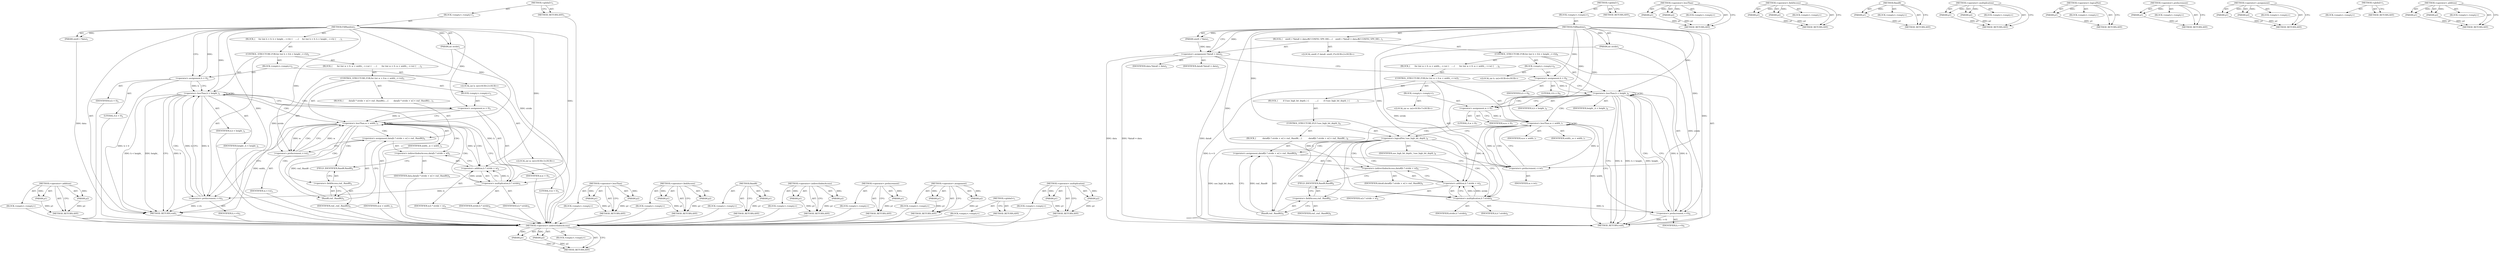 digraph "&lt;operator&gt;.addition" {
vulnerable_86 [label=<(METHOD,&lt;operator&gt;.addition)>];
vulnerable_87 [label=<(PARAM,p1)>];
vulnerable_88 [label=<(PARAM,p2)>];
vulnerable_89 [label=<(BLOCK,&lt;empty&gt;,&lt;empty&gt;)>];
vulnerable_90 [label=<(METHOD_RETURN,ANY)>];
vulnerable_6 [label=<(METHOD,&lt;global&gt;)<SUB>1</SUB>>];
vulnerable_7 [label=<(BLOCK,&lt;empty&gt;,&lt;empty&gt;)<SUB>1</SUB>>];
vulnerable_8 [label=<(METHOD,FillRandom)<SUB>1</SUB>>];
vulnerable_9 [label=<(PARAM,uint8_t *data)<SUB>1</SUB>>];
vulnerable_10 [label=<(PARAM,int stride)<SUB>1</SUB>>];
vulnerable_11 [label=<(BLOCK,{
     for (int h = 0; h &lt; height_; ++h) {
    ...,{
     for (int h = 0; h &lt; height_; ++h) {
    ...)<SUB>1</SUB>>];
vulnerable_12 [label=<(CONTROL_STRUCTURE,FOR,for (int h = 0;h &lt; height_;++h))<SUB>2</SUB>>];
vulnerable_13 [label=<(BLOCK,&lt;empty&gt;,&lt;empty&gt;)<SUB>2</SUB>>];
vulnerable_14 [label="<(LOCAL,int h: int)<SUB>2</SUB>>"];
vulnerable_15 [label=<(&lt;operator&gt;.assignment,h = 0)<SUB>2</SUB>>];
vulnerable_16 [label=<(IDENTIFIER,h,h = 0)<SUB>2</SUB>>];
vulnerable_17 [label=<(LITERAL,0,h = 0)<SUB>2</SUB>>];
vulnerable_18 [label=<(&lt;operator&gt;.lessThan,h &lt; height_)<SUB>2</SUB>>];
vulnerable_19 [label=<(IDENTIFIER,h,h &lt; height_)<SUB>2</SUB>>];
vulnerable_20 [label=<(IDENTIFIER,height_,h &lt; height_)<SUB>2</SUB>>];
vulnerable_21 [label=<(&lt;operator&gt;.preIncrement,++h)<SUB>2</SUB>>];
vulnerable_22 [label=<(IDENTIFIER,h,++h)<SUB>2</SUB>>];
vulnerable_23 [label=<(BLOCK,{
       for (int w = 0; w &lt; width_; ++w) {
   ...,{
       for (int w = 0; w &lt; width_; ++w) {
   ...)<SUB>2</SUB>>];
vulnerable_24 [label=<(CONTROL_STRUCTURE,FOR,for (int w = 0;w &lt; width_;++w))<SUB>3</SUB>>];
vulnerable_25 [label=<(BLOCK,&lt;empty&gt;,&lt;empty&gt;)<SUB>3</SUB>>];
vulnerable_26 [label="<(LOCAL,int w: int)<SUB>3</SUB>>"];
vulnerable_27 [label=<(&lt;operator&gt;.assignment,w = 0)<SUB>3</SUB>>];
vulnerable_28 [label=<(IDENTIFIER,w,w = 0)<SUB>3</SUB>>];
vulnerable_29 [label=<(LITERAL,0,w = 0)<SUB>3</SUB>>];
vulnerable_30 [label=<(&lt;operator&gt;.lessThan,w &lt; width_)<SUB>3</SUB>>];
vulnerable_31 [label=<(IDENTIFIER,w,w &lt; width_)<SUB>3</SUB>>];
vulnerable_32 [label=<(IDENTIFIER,width_,w &lt; width_)<SUB>3</SUB>>];
vulnerable_33 [label=<(&lt;operator&gt;.preIncrement,++w)<SUB>3</SUB>>];
vulnerable_34 [label=<(IDENTIFIER,w,++w)<SUB>3</SUB>>];
vulnerable_35 [label=<(BLOCK,{
        data[h * stride + w] = rnd_.Rand8();
...,{
        data[h * stride + w] = rnd_.Rand8();
...)<SUB>3</SUB>>];
vulnerable_36 [label=<(&lt;operator&gt;.assignment,data[h * stride + w] = rnd_.Rand8())<SUB>4</SUB>>];
vulnerable_37 [label=<(&lt;operator&gt;.indirectIndexAccess,data[h * stride + w])<SUB>4</SUB>>];
vulnerable_38 [label=<(IDENTIFIER,data,data[h * stride + w] = rnd_.Rand8())<SUB>4</SUB>>];
vulnerable_39 [label=<(&lt;operator&gt;.addition,h * stride + w)<SUB>4</SUB>>];
vulnerable_40 [label=<(&lt;operator&gt;.multiplication,h * stride)<SUB>4</SUB>>];
vulnerable_41 [label=<(IDENTIFIER,h,h * stride)<SUB>4</SUB>>];
vulnerable_42 [label=<(IDENTIFIER,stride,h * stride)<SUB>4</SUB>>];
vulnerable_43 [label=<(IDENTIFIER,w,h * stride + w)<SUB>4</SUB>>];
vulnerable_44 [label=<(Rand8,rnd_.Rand8())<SUB>4</SUB>>];
vulnerable_45 [label=<(&lt;operator&gt;.fieldAccess,rnd_.Rand8)<SUB>4</SUB>>];
vulnerable_46 [label=<(IDENTIFIER,rnd_,rnd_.Rand8())<SUB>4</SUB>>];
vulnerable_47 [label=<(FIELD_IDENTIFIER,Rand8,Rand8)<SUB>4</SUB>>];
vulnerable_48 [label=<(METHOD_RETURN,void)<SUB>1</SUB>>];
vulnerable_50 [label=<(METHOD_RETURN,ANY)<SUB>1</SUB>>];
vulnerable_72 [label=<(METHOD,&lt;operator&gt;.lessThan)>];
vulnerable_73 [label=<(PARAM,p1)>];
vulnerable_74 [label=<(PARAM,p2)>];
vulnerable_75 [label=<(BLOCK,&lt;empty&gt;,&lt;empty&gt;)>];
vulnerable_76 [label=<(METHOD_RETURN,ANY)>];
vulnerable_100 [label=<(METHOD,&lt;operator&gt;.fieldAccess)>];
vulnerable_101 [label=<(PARAM,p1)>];
vulnerable_102 [label=<(PARAM,p2)>];
vulnerable_103 [label=<(BLOCK,&lt;empty&gt;,&lt;empty&gt;)>];
vulnerable_104 [label=<(METHOD_RETURN,ANY)>];
vulnerable_96 [label=<(METHOD,Rand8)>];
vulnerable_97 [label=<(PARAM,p1)>];
vulnerable_98 [label=<(BLOCK,&lt;empty&gt;,&lt;empty&gt;)>];
vulnerable_99 [label=<(METHOD_RETURN,ANY)>];
vulnerable_81 [label=<(METHOD,&lt;operator&gt;.indirectIndexAccess)>];
vulnerable_82 [label=<(PARAM,p1)>];
vulnerable_83 [label=<(PARAM,p2)>];
vulnerable_84 [label=<(BLOCK,&lt;empty&gt;,&lt;empty&gt;)>];
vulnerable_85 [label=<(METHOD_RETURN,ANY)>];
vulnerable_77 [label=<(METHOD,&lt;operator&gt;.preIncrement)>];
vulnerable_78 [label=<(PARAM,p1)>];
vulnerable_79 [label=<(BLOCK,&lt;empty&gt;,&lt;empty&gt;)>];
vulnerable_80 [label=<(METHOD_RETURN,ANY)>];
vulnerable_67 [label=<(METHOD,&lt;operator&gt;.assignment)>];
vulnerable_68 [label=<(PARAM,p1)>];
vulnerable_69 [label=<(PARAM,p2)>];
vulnerable_70 [label=<(BLOCK,&lt;empty&gt;,&lt;empty&gt;)>];
vulnerable_71 [label=<(METHOD_RETURN,ANY)>];
vulnerable_61 [label=<(METHOD,&lt;global&gt;)<SUB>1</SUB>>];
vulnerable_62 [label=<(BLOCK,&lt;empty&gt;,&lt;empty&gt;)>];
vulnerable_63 [label=<(METHOD_RETURN,ANY)>];
vulnerable_91 [label=<(METHOD,&lt;operator&gt;.multiplication)>];
vulnerable_92 [label=<(PARAM,p1)>];
vulnerable_93 [label=<(PARAM,p2)>];
vulnerable_94 [label=<(BLOCK,&lt;empty&gt;,&lt;empty&gt;)>];
vulnerable_95 [label=<(METHOD_RETURN,ANY)>];
fixed_93 [label=<(METHOD,&lt;operator&gt;.indirectIndexAccess)>];
fixed_94 [label=<(PARAM,p1)>];
fixed_95 [label=<(PARAM,p2)>];
fixed_96 [label=<(BLOCK,&lt;empty&gt;,&lt;empty&gt;)>];
fixed_97 [label=<(METHOD_RETURN,ANY)>];
fixed_6 [label=<(METHOD,&lt;global&gt;)<SUB>1</SUB>>];
fixed_7 [label=<(BLOCK,&lt;empty&gt;,&lt;empty&gt;)<SUB>1</SUB>>];
fixed_8 [label=<(METHOD,FillRandom)<SUB>1</SUB>>];
fixed_9 [label=<(PARAM,uint8_t *data)<SUB>1</SUB>>];
fixed_10 [label=<(PARAM,int stride)<SUB>1</SUB>>];
fixed_11 [label=<(BLOCK,{
    uint8_t *data8 = data;
#if CONFIG_VP9_HIG...,{
    uint8_t *data8 = data;
#if CONFIG_VP9_HIG...)<SUB>1</SUB>>];
fixed_12 [label="<(LOCAL,uint8_t* data8: uint8_t*)<SUB>2</SUB>>"];
fixed_13 [label=<(&lt;operator&gt;.assignment,*data8 = data)<SUB>2</SUB>>];
fixed_14 [label=<(IDENTIFIER,data8,*data8 = data)<SUB>2</SUB>>];
fixed_15 [label=<(IDENTIFIER,data,*data8 = data)<SUB>2</SUB>>];
fixed_16 [label=<(CONTROL_STRUCTURE,FOR,for (int h = 0;h &lt; height_;++h))<SUB>6</SUB>>];
fixed_17 [label=<(BLOCK,&lt;empty&gt;,&lt;empty&gt;)<SUB>6</SUB>>];
fixed_18 [label="<(LOCAL,int h: int)<SUB>6</SUB>>"];
fixed_19 [label=<(&lt;operator&gt;.assignment,h = 0)<SUB>6</SUB>>];
fixed_20 [label=<(IDENTIFIER,h,h = 0)<SUB>6</SUB>>];
fixed_21 [label=<(LITERAL,0,h = 0)<SUB>6</SUB>>];
fixed_22 [label=<(&lt;operator&gt;.lessThan,h &lt; height_)<SUB>6</SUB>>];
fixed_23 [label=<(IDENTIFIER,h,h &lt; height_)<SUB>6</SUB>>];
fixed_24 [label=<(IDENTIFIER,height_,h &lt; height_)<SUB>6</SUB>>];
fixed_25 [label=<(&lt;operator&gt;.preIncrement,++h)<SUB>6</SUB>>];
fixed_26 [label=<(IDENTIFIER,h,++h)<SUB>6</SUB>>];
fixed_27 [label=<(BLOCK,{
       for (int w = 0; w &lt; width_; ++w) {
   ...,{
       for (int w = 0; w &lt; width_; ++w) {
   ...)<SUB>6</SUB>>];
fixed_28 [label=<(CONTROL_STRUCTURE,FOR,for (int w = 0;w &lt; width_;++w))<SUB>7</SUB>>];
fixed_29 [label=<(BLOCK,&lt;empty&gt;,&lt;empty&gt;)<SUB>7</SUB>>];
fixed_30 [label="<(LOCAL,int w: int)<SUB>7</SUB>>"];
fixed_31 [label=<(&lt;operator&gt;.assignment,w = 0)<SUB>7</SUB>>];
fixed_32 [label=<(IDENTIFIER,w,w = 0)<SUB>7</SUB>>];
fixed_33 [label=<(LITERAL,0,w = 0)<SUB>7</SUB>>];
fixed_34 [label=<(&lt;operator&gt;.lessThan,w &lt; width_)<SUB>7</SUB>>];
fixed_35 [label=<(IDENTIFIER,w,w &lt; width_)<SUB>7</SUB>>];
fixed_36 [label=<(IDENTIFIER,width_,w &lt; width_)<SUB>7</SUB>>];
fixed_37 [label=<(&lt;operator&gt;.preIncrement,++w)<SUB>7</SUB>>];
fixed_38 [label=<(IDENTIFIER,w,++w)<SUB>7</SUB>>];
fixed_39 [label=<(BLOCK,{
        if (!use_high_bit_depth_) {
         ...,{
        if (!use_high_bit_depth_) {
         ...)<SUB>7</SUB>>];
fixed_40 [label=<(CONTROL_STRUCTURE,IF,if (!use_high_bit_depth_))<SUB>8</SUB>>];
fixed_41 [label=<(&lt;operator&gt;.logicalNot,!use_high_bit_depth_)<SUB>8</SUB>>];
fixed_42 [label=<(IDENTIFIER,use_high_bit_depth_,!use_high_bit_depth_)<SUB>8</SUB>>];
fixed_43 [label=<(BLOCK,{
          data8[h * stride + w] = rnd_.Rand8(...,{
          data8[h * stride + w] = rnd_.Rand8(...)<SUB>8</SUB>>];
fixed_44 [label=<(&lt;operator&gt;.assignment,data8[h * stride + w] = rnd_.Rand8())<SUB>9</SUB>>];
fixed_45 [label=<(&lt;operator&gt;.indirectIndexAccess,data8[h * stride + w])<SUB>9</SUB>>];
fixed_46 [label=<(IDENTIFIER,data8,data8[h * stride + w] = rnd_.Rand8())<SUB>9</SUB>>];
fixed_47 [label=<(&lt;operator&gt;.addition,h * stride + w)<SUB>9</SUB>>];
fixed_48 [label=<(&lt;operator&gt;.multiplication,h * stride)<SUB>9</SUB>>];
fixed_49 [label=<(IDENTIFIER,h,h * stride)<SUB>9</SUB>>];
fixed_50 [label=<(IDENTIFIER,stride,h * stride)<SUB>9</SUB>>];
fixed_51 [label=<(IDENTIFIER,w,h * stride + w)<SUB>9</SUB>>];
fixed_52 [label=<(Rand8,rnd_.Rand8())<SUB>9</SUB>>];
fixed_53 [label=<(&lt;operator&gt;.fieldAccess,rnd_.Rand8)<SUB>9</SUB>>];
fixed_54 [label=<(IDENTIFIER,rnd_,rnd_.Rand8())<SUB>9</SUB>>];
fixed_55 [label=<(FIELD_IDENTIFIER,Rand8,Rand8)<SUB>9</SUB>>];
fixed_56 [label=<(METHOD_RETURN,void)<SUB>1</SUB>>];
fixed_58 [label=<(METHOD_RETURN,ANY)<SUB>1</SUB>>];
fixed_80 [label=<(METHOD,&lt;operator&gt;.lessThan)>];
fixed_81 [label=<(PARAM,p1)>];
fixed_82 [label=<(PARAM,p2)>];
fixed_83 [label=<(BLOCK,&lt;empty&gt;,&lt;empty&gt;)>];
fixed_84 [label=<(METHOD_RETURN,ANY)>];
fixed_112 [label=<(METHOD,&lt;operator&gt;.fieldAccess)>];
fixed_113 [label=<(PARAM,p1)>];
fixed_114 [label=<(PARAM,p2)>];
fixed_115 [label=<(BLOCK,&lt;empty&gt;,&lt;empty&gt;)>];
fixed_116 [label=<(METHOD_RETURN,ANY)>];
fixed_108 [label=<(METHOD,Rand8)>];
fixed_109 [label=<(PARAM,p1)>];
fixed_110 [label=<(BLOCK,&lt;empty&gt;,&lt;empty&gt;)>];
fixed_111 [label=<(METHOD_RETURN,ANY)>];
fixed_103 [label=<(METHOD,&lt;operator&gt;.multiplication)>];
fixed_104 [label=<(PARAM,p1)>];
fixed_105 [label=<(PARAM,p2)>];
fixed_106 [label=<(BLOCK,&lt;empty&gt;,&lt;empty&gt;)>];
fixed_107 [label=<(METHOD_RETURN,ANY)>];
fixed_89 [label=<(METHOD,&lt;operator&gt;.logicalNot)>];
fixed_90 [label=<(PARAM,p1)>];
fixed_91 [label=<(BLOCK,&lt;empty&gt;,&lt;empty&gt;)>];
fixed_92 [label=<(METHOD_RETURN,ANY)>];
fixed_85 [label=<(METHOD,&lt;operator&gt;.preIncrement)>];
fixed_86 [label=<(PARAM,p1)>];
fixed_87 [label=<(BLOCK,&lt;empty&gt;,&lt;empty&gt;)>];
fixed_88 [label=<(METHOD_RETURN,ANY)>];
fixed_75 [label=<(METHOD,&lt;operator&gt;.assignment)>];
fixed_76 [label=<(PARAM,p1)>];
fixed_77 [label=<(PARAM,p2)>];
fixed_78 [label=<(BLOCK,&lt;empty&gt;,&lt;empty&gt;)>];
fixed_79 [label=<(METHOD_RETURN,ANY)>];
fixed_69 [label=<(METHOD,&lt;global&gt;)<SUB>1</SUB>>];
fixed_70 [label=<(BLOCK,&lt;empty&gt;,&lt;empty&gt;)>];
fixed_71 [label=<(METHOD_RETURN,ANY)>];
fixed_98 [label=<(METHOD,&lt;operator&gt;.addition)>];
fixed_99 [label=<(PARAM,p1)>];
fixed_100 [label=<(PARAM,p2)>];
fixed_101 [label=<(BLOCK,&lt;empty&gt;,&lt;empty&gt;)>];
fixed_102 [label=<(METHOD_RETURN,ANY)>];
vulnerable_86 -> vulnerable_87  [key=0, label="AST: "];
vulnerable_86 -> vulnerable_87  [key=1, label="DDG: "];
vulnerable_86 -> vulnerable_89  [key=0, label="AST: "];
vulnerable_86 -> vulnerable_88  [key=0, label="AST: "];
vulnerable_86 -> vulnerable_88  [key=1, label="DDG: "];
vulnerable_86 -> vulnerable_90  [key=0, label="AST: "];
vulnerable_86 -> vulnerable_90  [key=1, label="CFG: "];
vulnerable_87 -> vulnerable_90  [key=0, label="DDG: p1"];
vulnerable_88 -> vulnerable_90  [key=0, label="DDG: p2"];
vulnerable_89 -> fixed_93  [key=0];
vulnerable_90 -> fixed_93  [key=0];
vulnerable_6 -> vulnerable_7  [key=0, label="AST: "];
vulnerable_6 -> vulnerable_50  [key=0, label="AST: "];
vulnerable_6 -> vulnerable_50  [key=1, label="CFG: "];
vulnerable_7 -> vulnerable_8  [key=0, label="AST: "];
vulnerable_8 -> vulnerable_9  [key=0, label="AST: "];
vulnerable_8 -> vulnerable_9  [key=1, label="DDG: "];
vulnerable_8 -> vulnerable_10  [key=0, label="AST: "];
vulnerable_8 -> vulnerable_10  [key=1, label="DDG: "];
vulnerable_8 -> vulnerable_11  [key=0, label="AST: "];
vulnerable_8 -> vulnerable_48  [key=0, label="AST: "];
vulnerable_8 -> vulnerable_15  [key=0, label="CFG: "];
vulnerable_8 -> vulnerable_15  [key=1, label="DDG: "];
vulnerable_8 -> vulnerable_18  [key=0, label="DDG: "];
vulnerable_8 -> vulnerable_21  [key=0, label="DDG: "];
vulnerable_8 -> vulnerable_27  [key=0, label="DDG: "];
vulnerable_8 -> vulnerable_30  [key=0, label="DDG: "];
vulnerable_8 -> vulnerable_33  [key=0, label="DDG: "];
vulnerable_8 -> vulnerable_39  [key=0, label="DDG: "];
vulnerable_8 -> vulnerable_40  [key=0, label="DDG: "];
vulnerable_9 -> vulnerable_48  [key=0, label="DDG: data"];
vulnerable_10 -> vulnerable_48  [key=0, label="DDG: stride"];
vulnerable_10 -> vulnerable_40  [key=0, label="DDG: stride"];
vulnerable_11 -> vulnerable_12  [key=0, label="AST: "];
vulnerable_12 -> vulnerable_13  [key=0, label="AST: "];
vulnerable_12 -> vulnerable_18  [key=0, label="AST: "];
vulnerable_12 -> vulnerable_21  [key=0, label="AST: "];
vulnerable_12 -> vulnerable_23  [key=0, label="AST: "];
vulnerable_13 -> vulnerable_14  [key=0, label="AST: "];
vulnerable_13 -> vulnerable_15  [key=0, label="AST: "];
vulnerable_14 -> fixed_93  [key=0];
vulnerable_15 -> vulnerable_16  [key=0, label="AST: "];
vulnerable_15 -> vulnerable_17  [key=0, label="AST: "];
vulnerable_15 -> vulnerable_18  [key=0, label="CFG: "];
vulnerable_15 -> vulnerable_18  [key=1, label="DDG: h"];
vulnerable_15 -> vulnerable_48  [key=0, label="DDG: h = 0"];
vulnerable_16 -> fixed_93  [key=0];
vulnerable_17 -> fixed_93  [key=0];
vulnerable_18 -> vulnerable_19  [key=0, label="AST: "];
vulnerable_18 -> vulnerable_20  [key=0, label="AST: "];
vulnerable_18 -> vulnerable_48  [key=0, label="CFG: "];
vulnerable_18 -> vulnerable_48  [key=1, label="DDG: h"];
vulnerable_18 -> vulnerable_48  [key=2, label="DDG: h &lt; height_"];
vulnerable_18 -> vulnerable_48  [key=3, label="DDG: height_"];
vulnerable_18 -> vulnerable_27  [key=0, label="CFG: "];
vulnerable_18 -> vulnerable_27  [key=1, label="CDG: "];
vulnerable_18 -> vulnerable_21  [key=0, label="DDG: h"];
vulnerable_18 -> vulnerable_21  [key=1, label="CDG: "];
vulnerable_18 -> vulnerable_40  [key=0, label="DDG: h"];
vulnerable_18 -> vulnerable_30  [key=0, label="CDG: "];
vulnerable_18 -> vulnerable_18  [key=0, label="CDG: "];
vulnerable_19 -> fixed_93  [key=0];
vulnerable_20 -> fixed_93  [key=0];
vulnerable_21 -> vulnerable_22  [key=0, label="AST: "];
vulnerable_21 -> vulnerable_18  [key=0, label="CFG: "];
vulnerable_21 -> vulnerable_18  [key=1, label="DDG: h"];
vulnerable_21 -> vulnerable_48  [key=0, label="DDG: ++h"];
vulnerable_22 -> fixed_93  [key=0];
vulnerable_23 -> vulnerable_24  [key=0, label="AST: "];
vulnerable_24 -> vulnerable_25  [key=0, label="AST: "];
vulnerable_24 -> vulnerable_30  [key=0, label="AST: "];
vulnerable_24 -> vulnerable_33  [key=0, label="AST: "];
vulnerable_24 -> vulnerable_35  [key=0, label="AST: "];
vulnerable_25 -> vulnerable_26  [key=0, label="AST: "];
vulnerable_25 -> vulnerable_27  [key=0, label="AST: "];
vulnerable_26 -> fixed_93  [key=0];
vulnerable_27 -> vulnerable_28  [key=0, label="AST: "];
vulnerable_27 -> vulnerable_29  [key=0, label="AST: "];
vulnerable_27 -> vulnerable_30  [key=0, label="CFG: "];
vulnerable_27 -> vulnerable_30  [key=1, label="DDG: w"];
vulnerable_28 -> fixed_93  [key=0];
vulnerable_29 -> fixed_93  [key=0];
vulnerable_30 -> vulnerable_31  [key=0, label="AST: "];
vulnerable_30 -> vulnerable_32  [key=0, label="AST: "];
vulnerable_30 -> vulnerable_40  [key=0, label="CFG: "];
vulnerable_30 -> vulnerable_40  [key=1, label="CDG: "];
vulnerable_30 -> vulnerable_21  [key=0, label="CFG: "];
vulnerable_30 -> vulnerable_48  [key=0, label="DDG: width_"];
vulnerable_30 -> vulnerable_33  [key=0, label="DDG: w"];
vulnerable_30 -> vulnerable_33  [key=1, label="CDG: "];
vulnerable_30 -> vulnerable_39  [key=0, label="DDG: w"];
vulnerable_30 -> vulnerable_39  [key=1, label="CDG: "];
vulnerable_30 -> vulnerable_47  [key=0, label="CDG: "];
vulnerable_30 -> vulnerable_30  [key=0, label="CDG: "];
vulnerable_30 -> vulnerable_36  [key=0, label="CDG: "];
vulnerable_30 -> vulnerable_37  [key=0, label="CDG: "];
vulnerable_30 -> vulnerable_45  [key=0, label="CDG: "];
vulnerable_30 -> vulnerable_44  [key=0, label="CDG: "];
vulnerable_31 -> fixed_93  [key=0];
vulnerable_32 -> fixed_93  [key=0];
vulnerable_33 -> vulnerable_34  [key=0, label="AST: "];
vulnerable_33 -> vulnerable_30  [key=0, label="CFG: "];
vulnerable_33 -> vulnerable_30  [key=1, label="DDG: w"];
vulnerable_34 -> fixed_93  [key=0];
vulnerable_35 -> vulnerable_36  [key=0, label="AST: "];
vulnerable_36 -> vulnerable_37  [key=0, label="AST: "];
vulnerable_36 -> vulnerable_44  [key=0, label="AST: "];
vulnerable_36 -> vulnerable_33  [key=0, label="CFG: "];
vulnerable_37 -> vulnerable_38  [key=0, label="AST: "];
vulnerable_37 -> vulnerable_39  [key=0, label="AST: "];
vulnerable_37 -> vulnerable_47  [key=0, label="CFG: "];
vulnerable_38 -> fixed_93  [key=0];
vulnerable_39 -> vulnerable_40  [key=0, label="AST: "];
vulnerable_39 -> vulnerable_43  [key=0, label="AST: "];
vulnerable_39 -> vulnerable_37  [key=0, label="CFG: "];
vulnerable_40 -> vulnerable_41  [key=0, label="AST: "];
vulnerable_40 -> vulnerable_42  [key=0, label="AST: "];
vulnerable_40 -> vulnerable_39  [key=0, label="CFG: "];
vulnerable_40 -> vulnerable_39  [key=1, label="DDG: h"];
vulnerable_40 -> vulnerable_39  [key=2, label="DDG: stride"];
vulnerable_40 -> vulnerable_21  [key=0, label="DDG: h"];
vulnerable_41 -> fixed_93  [key=0];
vulnerable_42 -> fixed_93  [key=0];
vulnerable_43 -> fixed_93  [key=0];
vulnerable_44 -> vulnerable_45  [key=0, label="AST: "];
vulnerable_44 -> vulnerable_36  [key=0, label="CFG: "];
vulnerable_44 -> vulnerable_36  [key=1, label="DDG: rnd_.Rand8"];
vulnerable_45 -> vulnerable_46  [key=0, label="AST: "];
vulnerable_45 -> vulnerable_47  [key=0, label="AST: "];
vulnerable_45 -> vulnerable_44  [key=0, label="CFG: "];
vulnerable_46 -> fixed_93  [key=0];
vulnerable_47 -> vulnerable_45  [key=0, label="CFG: "];
vulnerable_48 -> fixed_93  [key=0];
vulnerable_50 -> fixed_93  [key=0];
vulnerable_72 -> vulnerable_73  [key=0, label="AST: "];
vulnerable_72 -> vulnerable_73  [key=1, label="DDG: "];
vulnerable_72 -> vulnerable_75  [key=0, label="AST: "];
vulnerable_72 -> vulnerable_74  [key=0, label="AST: "];
vulnerable_72 -> vulnerable_74  [key=1, label="DDG: "];
vulnerable_72 -> vulnerable_76  [key=0, label="AST: "];
vulnerable_72 -> vulnerable_76  [key=1, label="CFG: "];
vulnerable_73 -> vulnerable_76  [key=0, label="DDG: p1"];
vulnerable_74 -> vulnerable_76  [key=0, label="DDG: p2"];
vulnerable_75 -> fixed_93  [key=0];
vulnerable_76 -> fixed_93  [key=0];
vulnerable_100 -> vulnerable_101  [key=0, label="AST: "];
vulnerable_100 -> vulnerable_101  [key=1, label="DDG: "];
vulnerable_100 -> vulnerable_103  [key=0, label="AST: "];
vulnerable_100 -> vulnerable_102  [key=0, label="AST: "];
vulnerable_100 -> vulnerable_102  [key=1, label="DDG: "];
vulnerable_100 -> vulnerable_104  [key=0, label="AST: "];
vulnerable_100 -> vulnerable_104  [key=1, label="CFG: "];
vulnerable_101 -> vulnerable_104  [key=0, label="DDG: p1"];
vulnerable_102 -> vulnerable_104  [key=0, label="DDG: p2"];
vulnerable_103 -> fixed_93  [key=0];
vulnerable_104 -> fixed_93  [key=0];
vulnerable_96 -> vulnerable_97  [key=0, label="AST: "];
vulnerable_96 -> vulnerable_97  [key=1, label="DDG: "];
vulnerable_96 -> vulnerable_98  [key=0, label="AST: "];
vulnerable_96 -> vulnerable_99  [key=0, label="AST: "];
vulnerable_96 -> vulnerable_99  [key=1, label="CFG: "];
vulnerable_97 -> vulnerable_99  [key=0, label="DDG: p1"];
vulnerable_98 -> fixed_93  [key=0];
vulnerable_99 -> fixed_93  [key=0];
vulnerable_81 -> vulnerable_82  [key=0, label="AST: "];
vulnerable_81 -> vulnerable_82  [key=1, label="DDG: "];
vulnerable_81 -> vulnerable_84  [key=0, label="AST: "];
vulnerable_81 -> vulnerable_83  [key=0, label="AST: "];
vulnerable_81 -> vulnerable_83  [key=1, label="DDG: "];
vulnerable_81 -> vulnerable_85  [key=0, label="AST: "];
vulnerable_81 -> vulnerable_85  [key=1, label="CFG: "];
vulnerable_82 -> vulnerable_85  [key=0, label="DDG: p1"];
vulnerable_83 -> vulnerable_85  [key=0, label="DDG: p2"];
vulnerable_84 -> fixed_93  [key=0];
vulnerable_85 -> fixed_93  [key=0];
vulnerable_77 -> vulnerable_78  [key=0, label="AST: "];
vulnerable_77 -> vulnerable_78  [key=1, label="DDG: "];
vulnerable_77 -> vulnerable_79  [key=0, label="AST: "];
vulnerable_77 -> vulnerable_80  [key=0, label="AST: "];
vulnerable_77 -> vulnerable_80  [key=1, label="CFG: "];
vulnerable_78 -> vulnerable_80  [key=0, label="DDG: p1"];
vulnerable_79 -> fixed_93  [key=0];
vulnerable_80 -> fixed_93  [key=0];
vulnerable_67 -> vulnerable_68  [key=0, label="AST: "];
vulnerable_67 -> vulnerable_68  [key=1, label="DDG: "];
vulnerable_67 -> vulnerable_70  [key=0, label="AST: "];
vulnerable_67 -> vulnerable_69  [key=0, label="AST: "];
vulnerable_67 -> vulnerable_69  [key=1, label="DDG: "];
vulnerable_67 -> vulnerable_71  [key=0, label="AST: "];
vulnerable_67 -> vulnerable_71  [key=1, label="CFG: "];
vulnerable_68 -> vulnerable_71  [key=0, label="DDG: p1"];
vulnerable_69 -> vulnerable_71  [key=0, label="DDG: p2"];
vulnerable_70 -> fixed_93  [key=0];
vulnerable_71 -> fixed_93  [key=0];
vulnerable_61 -> vulnerable_62  [key=0, label="AST: "];
vulnerable_61 -> vulnerable_63  [key=0, label="AST: "];
vulnerable_61 -> vulnerable_63  [key=1, label="CFG: "];
vulnerable_62 -> fixed_93  [key=0];
vulnerable_63 -> fixed_93  [key=0];
vulnerable_91 -> vulnerable_92  [key=0, label="AST: "];
vulnerable_91 -> vulnerable_92  [key=1, label="DDG: "];
vulnerable_91 -> vulnerable_94  [key=0, label="AST: "];
vulnerable_91 -> vulnerable_93  [key=0, label="AST: "];
vulnerable_91 -> vulnerable_93  [key=1, label="DDG: "];
vulnerable_91 -> vulnerable_95  [key=0, label="AST: "];
vulnerable_91 -> vulnerable_95  [key=1, label="CFG: "];
vulnerable_92 -> vulnerable_95  [key=0, label="DDG: p1"];
vulnerable_93 -> vulnerable_95  [key=0, label="DDG: p2"];
vulnerable_94 -> fixed_93  [key=0];
vulnerable_95 -> fixed_93  [key=0];
fixed_93 -> fixed_94  [key=0, label="AST: "];
fixed_93 -> fixed_94  [key=1, label="DDG: "];
fixed_93 -> fixed_96  [key=0, label="AST: "];
fixed_93 -> fixed_95  [key=0, label="AST: "];
fixed_93 -> fixed_95  [key=1, label="DDG: "];
fixed_93 -> fixed_97  [key=0, label="AST: "];
fixed_93 -> fixed_97  [key=1, label="CFG: "];
fixed_94 -> fixed_97  [key=0, label="DDG: p1"];
fixed_95 -> fixed_97  [key=0, label="DDG: p2"];
fixed_6 -> fixed_7  [key=0, label="AST: "];
fixed_6 -> fixed_58  [key=0, label="AST: "];
fixed_6 -> fixed_58  [key=1, label="CFG: "];
fixed_7 -> fixed_8  [key=0, label="AST: "];
fixed_8 -> fixed_9  [key=0, label="AST: "];
fixed_8 -> fixed_9  [key=1, label="DDG: "];
fixed_8 -> fixed_10  [key=0, label="AST: "];
fixed_8 -> fixed_10  [key=1, label="DDG: "];
fixed_8 -> fixed_11  [key=0, label="AST: "];
fixed_8 -> fixed_56  [key=0, label="AST: "];
fixed_8 -> fixed_13  [key=0, label="CFG: "];
fixed_8 -> fixed_13  [key=1, label="DDG: "];
fixed_8 -> fixed_19  [key=0, label="DDG: "];
fixed_8 -> fixed_22  [key=0, label="DDG: "];
fixed_8 -> fixed_25  [key=0, label="DDG: "];
fixed_8 -> fixed_31  [key=0, label="DDG: "];
fixed_8 -> fixed_34  [key=0, label="DDG: "];
fixed_8 -> fixed_37  [key=0, label="DDG: "];
fixed_8 -> fixed_41  [key=0, label="DDG: "];
fixed_8 -> fixed_47  [key=0, label="DDG: "];
fixed_8 -> fixed_48  [key=0, label="DDG: "];
fixed_9 -> fixed_13  [key=0, label="DDG: data"];
fixed_10 -> fixed_56  [key=0, label="DDG: stride"];
fixed_10 -> fixed_48  [key=0, label="DDG: stride"];
fixed_11 -> fixed_12  [key=0, label="AST: "];
fixed_11 -> fixed_13  [key=0, label="AST: "];
fixed_11 -> fixed_16  [key=0, label="AST: "];
fixed_13 -> fixed_14  [key=0, label="AST: "];
fixed_13 -> fixed_15  [key=0, label="AST: "];
fixed_13 -> fixed_19  [key=0, label="CFG: "];
fixed_13 -> fixed_56  [key=0, label="DDG: data8"];
fixed_13 -> fixed_56  [key=1, label="DDG: data"];
fixed_13 -> fixed_56  [key=2, label="DDG: *data8 = data"];
fixed_16 -> fixed_17  [key=0, label="AST: "];
fixed_16 -> fixed_22  [key=0, label="AST: "];
fixed_16 -> fixed_25  [key=0, label="AST: "];
fixed_16 -> fixed_27  [key=0, label="AST: "];
fixed_17 -> fixed_18  [key=0, label="AST: "];
fixed_17 -> fixed_19  [key=0, label="AST: "];
fixed_19 -> fixed_20  [key=0, label="AST: "];
fixed_19 -> fixed_21  [key=0, label="AST: "];
fixed_19 -> fixed_22  [key=0, label="CFG: "];
fixed_19 -> fixed_22  [key=1, label="DDG: h"];
fixed_19 -> fixed_56  [key=0, label="DDG: h = 0"];
fixed_22 -> fixed_23  [key=0, label="AST: "];
fixed_22 -> fixed_24  [key=0, label="AST: "];
fixed_22 -> fixed_56  [key=0, label="CFG: "];
fixed_22 -> fixed_56  [key=1, label="DDG: h"];
fixed_22 -> fixed_56  [key=2, label="DDG: h &lt; height_"];
fixed_22 -> fixed_56  [key=3, label="DDG: height_"];
fixed_22 -> fixed_31  [key=0, label="CFG: "];
fixed_22 -> fixed_31  [key=1, label="CDG: "];
fixed_22 -> fixed_25  [key=0, label="DDG: h"];
fixed_22 -> fixed_25  [key=1, label="CDG: "];
fixed_22 -> fixed_48  [key=0, label="DDG: h"];
fixed_22 -> fixed_34  [key=0, label="CDG: "];
fixed_22 -> fixed_22  [key=0, label="CDG: "];
fixed_25 -> fixed_26  [key=0, label="AST: "];
fixed_25 -> fixed_22  [key=0, label="CFG: "];
fixed_25 -> fixed_22  [key=1, label="DDG: h"];
fixed_25 -> fixed_56  [key=0, label="DDG: ++h"];
fixed_27 -> fixed_28  [key=0, label="AST: "];
fixed_28 -> fixed_29  [key=0, label="AST: "];
fixed_28 -> fixed_34  [key=0, label="AST: "];
fixed_28 -> fixed_37  [key=0, label="AST: "];
fixed_28 -> fixed_39  [key=0, label="AST: "];
fixed_29 -> fixed_30  [key=0, label="AST: "];
fixed_29 -> fixed_31  [key=0, label="AST: "];
fixed_31 -> fixed_32  [key=0, label="AST: "];
fixed_31 -> fixed_33  [key=0, label="AST: "];
fixed_31 -> fixed_34  [key=0, label="CFG: "];
fixed_31 -> fixed_34  [key=1, label="DDG: w"];
fixed_34 -> fixed_35  [key=0, label="AST: "];
fixed_34 -> fixed_36  [key=0, label="AST: "];
fixed_34 -> fixed_41  [key=0, label="CFG: "];
fixed_34 -> fixed_41  [key=1, label="CDG: "];
fixed_34 -> fixed_25  [key=0, label="CFG: "];
fixed_34 -> fixed_56  [key=0, label="DDG: width_"];
fixed_34 -> fixed_37  [key=0, label="DDG: w"];
fixed_34 -> fixed_37  [key=1, label="CDG: "];
fixed_34 -> fixed_47  [key=0, label="DDG: w"];
fixed_34 -> fixed_34  [key=0, label="CDG: "];
fixed_37 -> fixed_38  [key=0, label="AST: "];
fixed_37 -> fixed_34  [key=0, label="CFG: "];
fixed_37 -> fixed_34  [key=1, label="DDG: w"];
fixed_39 -> fixed_40  [key=0, label="AST: "];
fixed_40 -> fixed_41  [key=0, label="AST: "];
fixed_40 -> fixed_43  [key=0, label="AST: "];
fixed_41 -> fixed_42  [key=0, label="AST: "];
fixed_41 -> fixed_48  [key=0, label="CFG: "];
fixed_41 -> fixed_48  [key=1, label="CDG: "];
fixed_41 -> fixed_37  [key=0, label="CFG: "];
fixed_41 -> fixed_56  [key=0, label="DDG: use_high_bit_depth_"];
fixed_41 -> fixed_47  [key=0, label="CDG: "];
fixed_41 -> fixed_52  [key=0, label="CDG: "];
fixed_41 -> fixed_53  [key=0, label="CDG: "];
fixed_41 -> fixed_45  [key=0, label="CDG: "];
fixed_41 -> fixed_44  [key=0, label="CDG: "];
fixed_41 -> fixed_55  [key=0, label="CDG: "];
fixed_43 -> fixed_44  [key=0, label="AST: "];
fixed_44 -> fixed_45  [key=0, label="AST: "];
fixed_44 -> fixed_52  [key=0, label="AST: "];
fixed_44 -> fixed_37  [key=0, label="CFG: "];
fixed_45 -> fixed_46  [key=0, label="AST: "];
fixed_45 -> fixed_47  [key=0, label="AST: "];
fixed_45 -> fixed_55  [key=0, label="CFG: "];
fixed_47 -> fixed_48  [key=0, label="AST: "];
fixed_47 -> fixed_51  [key=0, label="AST: "];
fixed_47 -> fixed_45  [key=0, label="CFG: "];
fixed_48 -> fixed_49  [key=0, label="AST: "];
fixed_48 -> fixed_50  [key=0, label="AST: "];
fixed_48 -> fixed_47  [key=0, label="CFG: "];
fixed_48 -> fixed_47  [key=1, label="DDG: h"];
fixed_48 -> fixed_47  [key=2, label="DDG: stride"];
fixed_48 -> fixed_25  [key=0, label="DDG: h"];
fixed_52 -> fixed_53  [key=0, label="AST: "];
fixed_52 -> fixed_44  [key=0, label="CFG: "];
fixed_52 -> fixed_44  [key=1, label="DDG: rnd_.Rand8"];
fixed_53 -> fixed_54  [key=0, label="AST: "];
fixed_53 -> fixed_55  [key=0, label="AST: "];
fixed_53 -> fixed_52  [key=0, label="CFG: "];
fixed_55 -> fixed_53  [key=0, label="CFG: "];
fixed_80 -> fixed_81  [key=0, label="AST: "];
fixed_80 -> fixed_81  [key=1, label="DDG: "];
fixed_80 -> fixed_83  [key=0, label="AST: "];
fixed_80 -> fixed_82  [key=0, label="AST: "];
fixed_80 -> fixed_82  [key=1, label="DDG: "];
fixed_80 -> fixed_84  [key=0, label="AST: "];
fixed_80 -> fixed_84  [key=1, label="CFG: "];
fixed_81 -> fixed_84  [key=0, label="DDG: p1"];
fixed_82 -> fixed_84  [key=0, label="DDG: p2"];
fixed_112 -> fixed_113  [key=0, label="AST: "];
fixed_112 -> fixed_113  [key=1, label="DDG: "];
fixed_112 -> fixed_115  [key=0, label="AST: "];
fixed_112 -> fixed_114  [key=0, label="AST: "];
fixed_112 -> fixed_114  [key=1, label="DDG: "];
fixed_112 -> fixed_116  [key=0, label="AST: "];
fixed_112 -> fixed_116  [key=1, label="CFG: "];
fixed_113 -> fixed_116  [key=0, label="DDG: p1"];
fixed_114 -> fixed_116  [key=0, label="DDG: p2"];
fixed_108 -> fixed_109  [key=0, label="AST: "];
fixed_108 -> fixed_109  [key=1, label="DDG: "];
fixed_108 -> fixed_110  [key=0, label="AST: "];
fixed_108 -> fixed_111  [key=0, label="AST: "];
fixed_108 -> fixed_111  [key=1, label="CFG: "];
fixed_109 -> fixed_111  [key=0, label="DDG: p1"];
fixed_103 -> fixed_104  [key=0, label="AST: "];
fixed_103 -> fixed_104  [key=1, label="DDG: "];
fixed_103 -> fixed_106  [key=0, label="AST: "];
fixed_103 -> fixed_105  [key=0, label="AST: "];
fixed_103 -> fixed_105  [key=1, label="DDG: "];
fixed_103 -> fixed_107  [key=0, label="AST: "];
fixed_103 -> fixed_107  [key=1, label="CFG: "];
fixed_104 -> fixed_107  [key=0, label="DDG: p1"];
fixed_105 -> fixed_107  [key=0, label="DDG: p2"];
fixed_89 -> fixed_90  [key=0, label="AST: "];
fixed_89 -> fixed_90  [key=1, label="DDG: "];
fixed_89 -> fixed_91  [key=0, label="AST: "];
fixed_89 -> fixed_92  [key=0, label="AST: "];
fixed_89 -> fixed_92  [key=1, label="CFG: "];
fixed_90 -> fixed_92  [key=0, label="DDG: p1"];
fixed_85 -> fixed_86  [key=0, label="AST: "];
fixed_85 -> fixed_86  [key=1, label="DDG: "];
fixed_85 -> fixed_87  [key=0, label="AST: "];
fixed_85 -> fixed_88  [key=0, label="AST: "];
fixed_85 -> fixed_88  [key=1, label="CFG: "];
fixed_86 -> fixed_88  [key=0, label="DDG: p1"];
fixed_75 -> fixed_76  [key=0, label="AST: "];
fixed_75 -> fixed_76  [key=1, label="DDG: "];
fixed_75 -> fixed_78  [key=0, label="AST: "];
fixed_75 -> fixed_77  [key=0, label="AST: "];
fixed_75 -> fixed_77  [key=1, label="DDG: "];
fixed_75 -> fixed_79  [key=0, label="AST: "];
fixed_75 -> fixed_79  [key=1, label="CFG: "];
fixed_76 -> fixed_79  [key=0, label="DDG: p1"];
fixed_77 -> fixed_79  [key=0, label="DDG: p2"];
fixed_69 -> fixed_70  [key=0, label="AST: "];
fixed_69 -> fixed_71  [key=0, label="AST: "];
fixed_69 -> fixed_71  [key=1, label="CFG: "];
fixed_98 -> fixed_99  [key=0, label="AST: "];
fixed_98 -> fixed_99  [key=1, label="DDG: "];
fixed_98 -> fixed_101  [key=0, label="AST: "];
fixed_98 -> fixed_100  [key=0, label="AST: "];
fixed_98 -> fixed_100  [key=1, label="DDG: "];
fixed_98 -> fixed_102  [key=0, label="AST: "];
fixed_98 -> fixed_102  [key=1, label="CFG: "];
fixed_99 -> fixed_102  [key=0, label="DDG: p1"];
fixed_100 -> fixed_102  [key=0, label="DDG: p2"];
}
